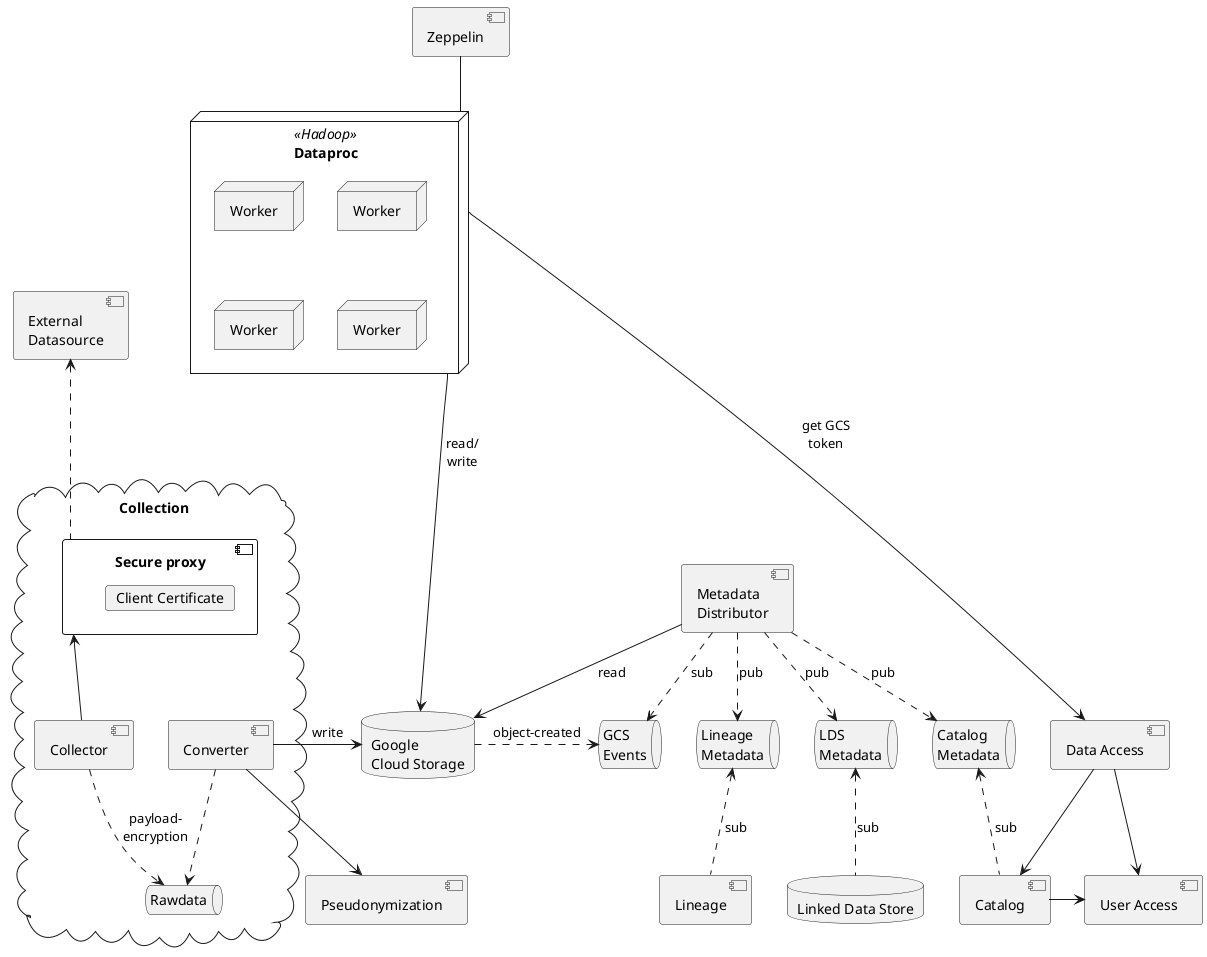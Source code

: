 @startuml

component "User Access" as user_access
component "Catalog" as catalog
component "Pseudonymization" as pseudo
component "Lineage" as lineage
component "Data Access" as data_access
database "Linked Data Store" as lds {
}
database "Google\nCloud Storage" as gcs {
}
node "Dataproc" <<Hadoop>> as dataproc {
  node "Worker" as worker1
  node "Worker" as worker2
  node "Worker" as worker3
  node "Worker" as worker4
}
component "Zeppelin" as zeppelin
catalog -> user_access
data_access --> catalog
data_access --> user_access

zeppelin -- dataproc
dataproc ----> gcs : \n\nread/\nwrite
dataproc ----> data_access : get GCS\ntoken

component "External\nDatasource" as source
component "Metadata\nDistributor" as distributor
queue "GCS\nEvents" as gcsevents {
}
queue "Catalog\nMetadata" as catalogQ {
}
queue "LDS\nMetadata" as ldsQ {
}
queue "Lineage\nMetadata" as lineageQ {
}
cloud Collection {
    component "Secure proxy" as sec_proxy {
        card "Client Certificate" as client_cert
    }
    component "Collector" as collector
    queue "Rawdata" as rawdata {
    }
    component "Converter" as converter
    collector -u-> sec_proxy
    collector ..> rawdata : payload-\nencryption
    converter ..> rawdata
    converter -> gcs : "      write"
    converter --> pseudo
}

distributor --> gcs : read
distributor ..> lineageQ : pub
distributor ..> catalogQ : pub
distributor ..> ldsQ : pub
gcs .> gcsevents : object-created
distributor .> gcsevents : sub
lds .u.> ldsQ : sub
catalog .u.> catalogQ : sub
lineage .u.> lineageQ : sub
sec_proxy .u.> source

@enduml